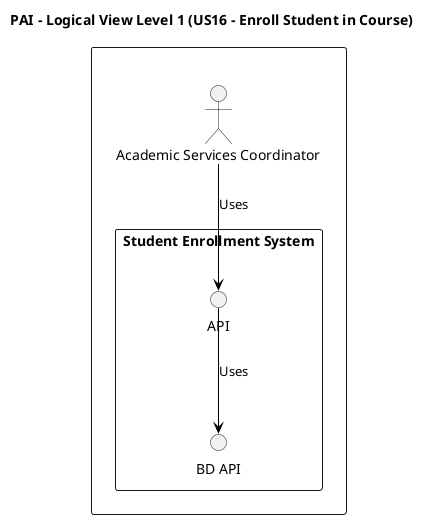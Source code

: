 @startuml

skinparam componentStyle rectangle
skinparam ArrowColor black
skinparam defaultTextAlignment center

title "PAI - Logical View Level 1 (US16 - Enroll Student in Course)"

rectangle " " {
    actor "Academic Services Coordinator" as ASC
    rectangle "Student Enrollment System" {
        interface "API" as API
        interface "BD API" as BDAPI
    }
}

ASC -down-> API : Uses
API -down-> BDAPI : Uses

@enduml 